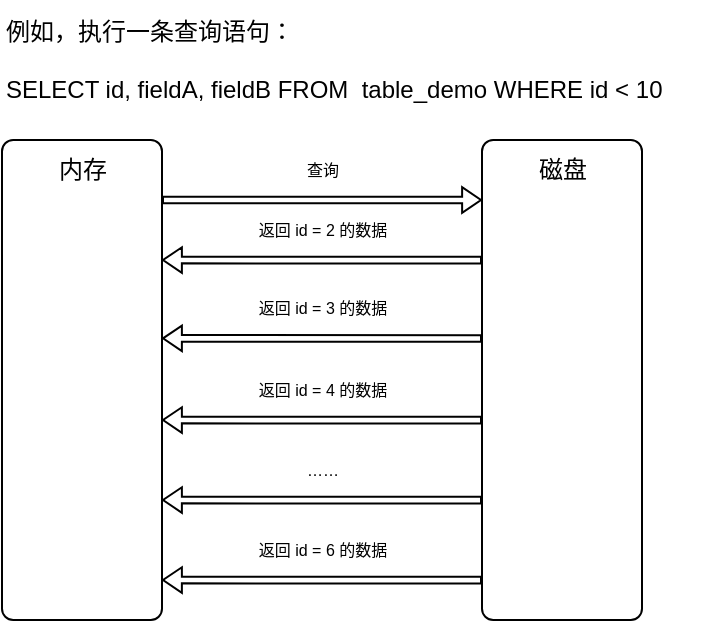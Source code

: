 <mxfile version="20.0.3" type="github">
  <diagram id="vDngCP8xt4QHyT7rM9b4" name="Page-1">
    <mxGraphModel dx="865" dy="456" grid="1" gridSize="10" guides="1" tooltips="1" connect="1" arrows="1" fold="1" page="1" pageScale="1" pageWidth="1000" pageHeight="1000" math="0" shadow="0">
      <root>
        <mxCell id="0" />
        <mxCell id="1" parent="0" />
        <mxCell id="p1iIbR9NMvKLZleKmLRX-2" value="" style="rounded=1;whiteSpace=wrap;html=1;arcSize=7;" vertex="1" parent="1">
          <mxGeometry x="160" y="80" width="80" height="240" as="geometry" />
        </mxCell>
        <mxCell id="p1iIbR9NMvKLZleKmLRX-1" value="例如，执行一条查询语句：&lt;br&gt;&lt;br&gt;SELECT id, fieldA, fieldB FROM&amp;nbsp; table_demo WHERE id &amp;lt; 10" style="text;html=1;align=left;verticalAlign=middle;resizable=0;points=[];autosize=1;strokeColor=none;fillColor=none;" vertex="1" parent="1">
          <mxGeometry x="160" y="10" width="350" height="60" as="geometry" />
        </mxCell>
        <mxCell id="p1iIbR9NMvKLZleKmLRX-3" value="内存" style="text;html=1;align=center;verticalAlign=middle;resizable=0;points=[];autosize=1;strokeColor=none;fillColor=none;" vertex="1" parent="1">
          <mxGeometry x="175" y="80" width="50" height="30" as="geometry" />
        </mxCell>
        <mxCell id="p1iIbR9NMvKLZleKmLRX-4" value="" style="rounded=1;whiteSpace=wrap;html=1;arcSize=7;" vertex="1" parent="1">
          <mxGeometry x="400" y="80" width="80" height="240" as="geometry" />
        </mxCell>
        <mxCell id="p1iIbR9NMvKLZleKmLRX-5" value="磁盘" style="text;html=1;align=center;verticalAlign=middle;resizable=0;points=[];autosize=1;strokeColor=none;fillColor=none;" vertex="1" parent="1">
          <mxGeometry x="415" y="80" width="50" height="30" as="geometry" />
        </mxCell>
        <mxCell id="p1iIbR9NMvKLZleKmLRX-6" value="" style="shape=flexArrow;endArrow=classic;html=1;rounded=0;width=3.333;endSize=2.814;endWidth=8.413;" edge="1" parent="1">
          <mxGeometry width="50" height="50" relative="1" as="geometry">
            <mxPoint x="240" y="110" as="sourcePoint" />
            <mxPoint x="400" y="110" as="targetPoint" />
          </mxGeometry>
        </mxCell>
        <mxCell id="p1iIbR9NMvKLZleKmLRX-7" value="查询" style="text;html=1;align=center;verticalAlign=middle;resizable=0;points=[];autosize=1;strokeColor=none;fillColor=none;fontSize=8;" vertex="1" parent="1">
          <mxGeometry x="295" y="80" width="50" height="30" as="geometry" />
        </mxCell>
        <mxCell id="p1iIbR9NMvKLZleKmLRX-9" value="" style="shape=flexArrow;endArrow=classic;html=1;rounded=0;width=3.333;endSize=2.814;endWidth=8.413;exitX=0;exitY=0.438;exitDx=0;exitDy=0;exitPerimeter=0;" edge="1" parent="1">
          <mxGeometry width="50" height="50" relative="1" as="geometry">
            <mxPoint x="400" y="140.08" as="sourcePoint" />
            <mxPoint x="240" y="140" as="targetPoint" />
          </mxGeometry>
        </mxCell>
        <mxCell id="p1iIbR9NMvKLZleKmLRX-10" value="&lt;font style=&quot;font-size: 8px;&quot;&gt;返回 id = 2 的数据&lt;/font&gt;" style="text;html=1;align=center;verticalAlign=middle;resizable=0;points=[];autosize=1;strokeColor=none;fillColor=none;fontSize=8;" vertex="1" parent="1">
          <mxGeometry x="260" y="110" width="120" height="30" as="geometry" />
        </mxCell>
        <mxCell id="p1iIbR9NMvKLZleKmLRX-12" value="" style="shape=flexArrow;endArrow=classic;html=1;rounded=0;width=3.333;endSize=2.814;endWidth=8.413;exitX=0;exitY=0.438;exitDx=0;exitDy=0;exitPerimeter=0;" edge="1" parent="1">
          <mxGeometry width="50" height="50" relative="1" as="geometry">
            <mxPoint x="400" y="179.25" as="sourcePoint" />
            <mxPoint x="240" y="179.17" as="targetPoint" />
          </mxGeometry>
        </mxCell>
        <mxCell id="p1iIbR9NMvKLZleKmLRX-13" value="&lt;font style=&quot;font-size: 8px;&quot;&gt;返回 id = 3 的数据&lt;/font&gt;" style="text;html=1;align=center;verticalAlign=middle;resizable=0;points=[];autosize=1;strokeColor=none;fillColor=none;fontSize=8;" vertex="1" parent="1">
          <mxGeometry x="260" y="149.17" width="120" height="30" as="geometry" />
        </mxCell>
        <mxCell id="p1iIbR9NMvKLZleKmLRX-14" value="" style="shape=flexArrow;endArrow=classic;html=1;rounded=0;width=3.333;endSize=2.814;endWidth=8.413;exitX=0;exitY=0.438;exitDx=0;exitDy=0;exitPerimeter=0;" edge="1" parent="1">
          <mxGeometry width="50" height="50" relative="1" as="geometry">
            <mxPoint x="400" y="220.08" as="sourcePoint" />
            <mxPoint x="240" y="220" as="targetPoint" />
          </mxGeometry>
        </mxCell>
        <mxCell id="p1iIbR9NMvKLZleKmLRX-15" value="&lt;font style=&quot;font-size: 8px;&quot;&gt;返回 id = 4 的数据&lt;/font&gt;" style="text;html=1;align=center;verticalAlign=middle;resizable=0;points=[];autosize=1;strokeColor=none;fillColor=none;fontSize=8;" vertex="1" parent="1">
          <mxGeometry x="260" y="190" width="120" height="30" as="geometry" />
        </mxCell>
        <mxCell id="p1iIbR9NMvKLZleKmLRX-16" value="" style="shape=flexArrow;endArrow=classic;html=1;rounded=0;width=3.333;endSize=2.814;endWidth=8.413;exitX=0;exitY=0.438;exitDx=0;exitDy=0;exitPerimeter=0;" edge="1" parent="1">
          <mxGeometry width="50" height="50" relative="1" as="geometry">
            <mxPoint x="400" y="260.08" as="sourcePoint" />
            <mxPoint x="240" y="260" as="targetPoint" />
          </mxGeometry>
        </mxCell>
        <mxCell id="p1iIbR9NMvKLZleKmLRX-17" value="&lt;font style=&quot;font-size: 8px;&quot;&gt;……&lt;/font&gt;" style="text;html=1;align=center;verticalAlign=middle;resizable=0;points=[];autosize=1;strokeColor=none;fillColor=none;fontSize=8;" vertex="1" parent="1">
          <mxGeometry x="295" y="230" width="50" height="30" as="geometry" />
        </mxCell>
        <mxCell id="p1iIbR9NMvKLZleKmLRX-18" value="" style="shape=flexArrow;endArrow=classic;html=1;rounded=0;width=3.333;endSize=2.814;endWidth=8.413;exitX=0;exitY=0.438;exitDx=0;exitDy=0;exitPerimeter=0;" edge="1" parent="1">
          <mxGeometry width="50" height="50" relative="1" as="geometry">
            <mxPoint x="400" y="300.08" as="sourcePoint" />
            <mxPoint x="240" y="300" as="targetPoint" />
          </mxGeometry>
        </mxCell>
        <mxCell id="p1iIbR9NMvKLZleKmLRX-19" value="&lt;font style=&quot;font-size: 8px;&quot;&gt;返回 id = 6 的数据&lt;/font&gt;" style="text;html=1;align=center;verticalAlign=middle;resizable=0;points=[];autosize=1;strokeColor=none;fillColor=none;fontSize=8;" vertex="1" parent="1">
          <mxGeometry x="260" y="270" width="120" height="30" as="geometry" />
        </mxCell>
      </root>
    </mxGraphModel>
  </diagram>
</mxfile>

